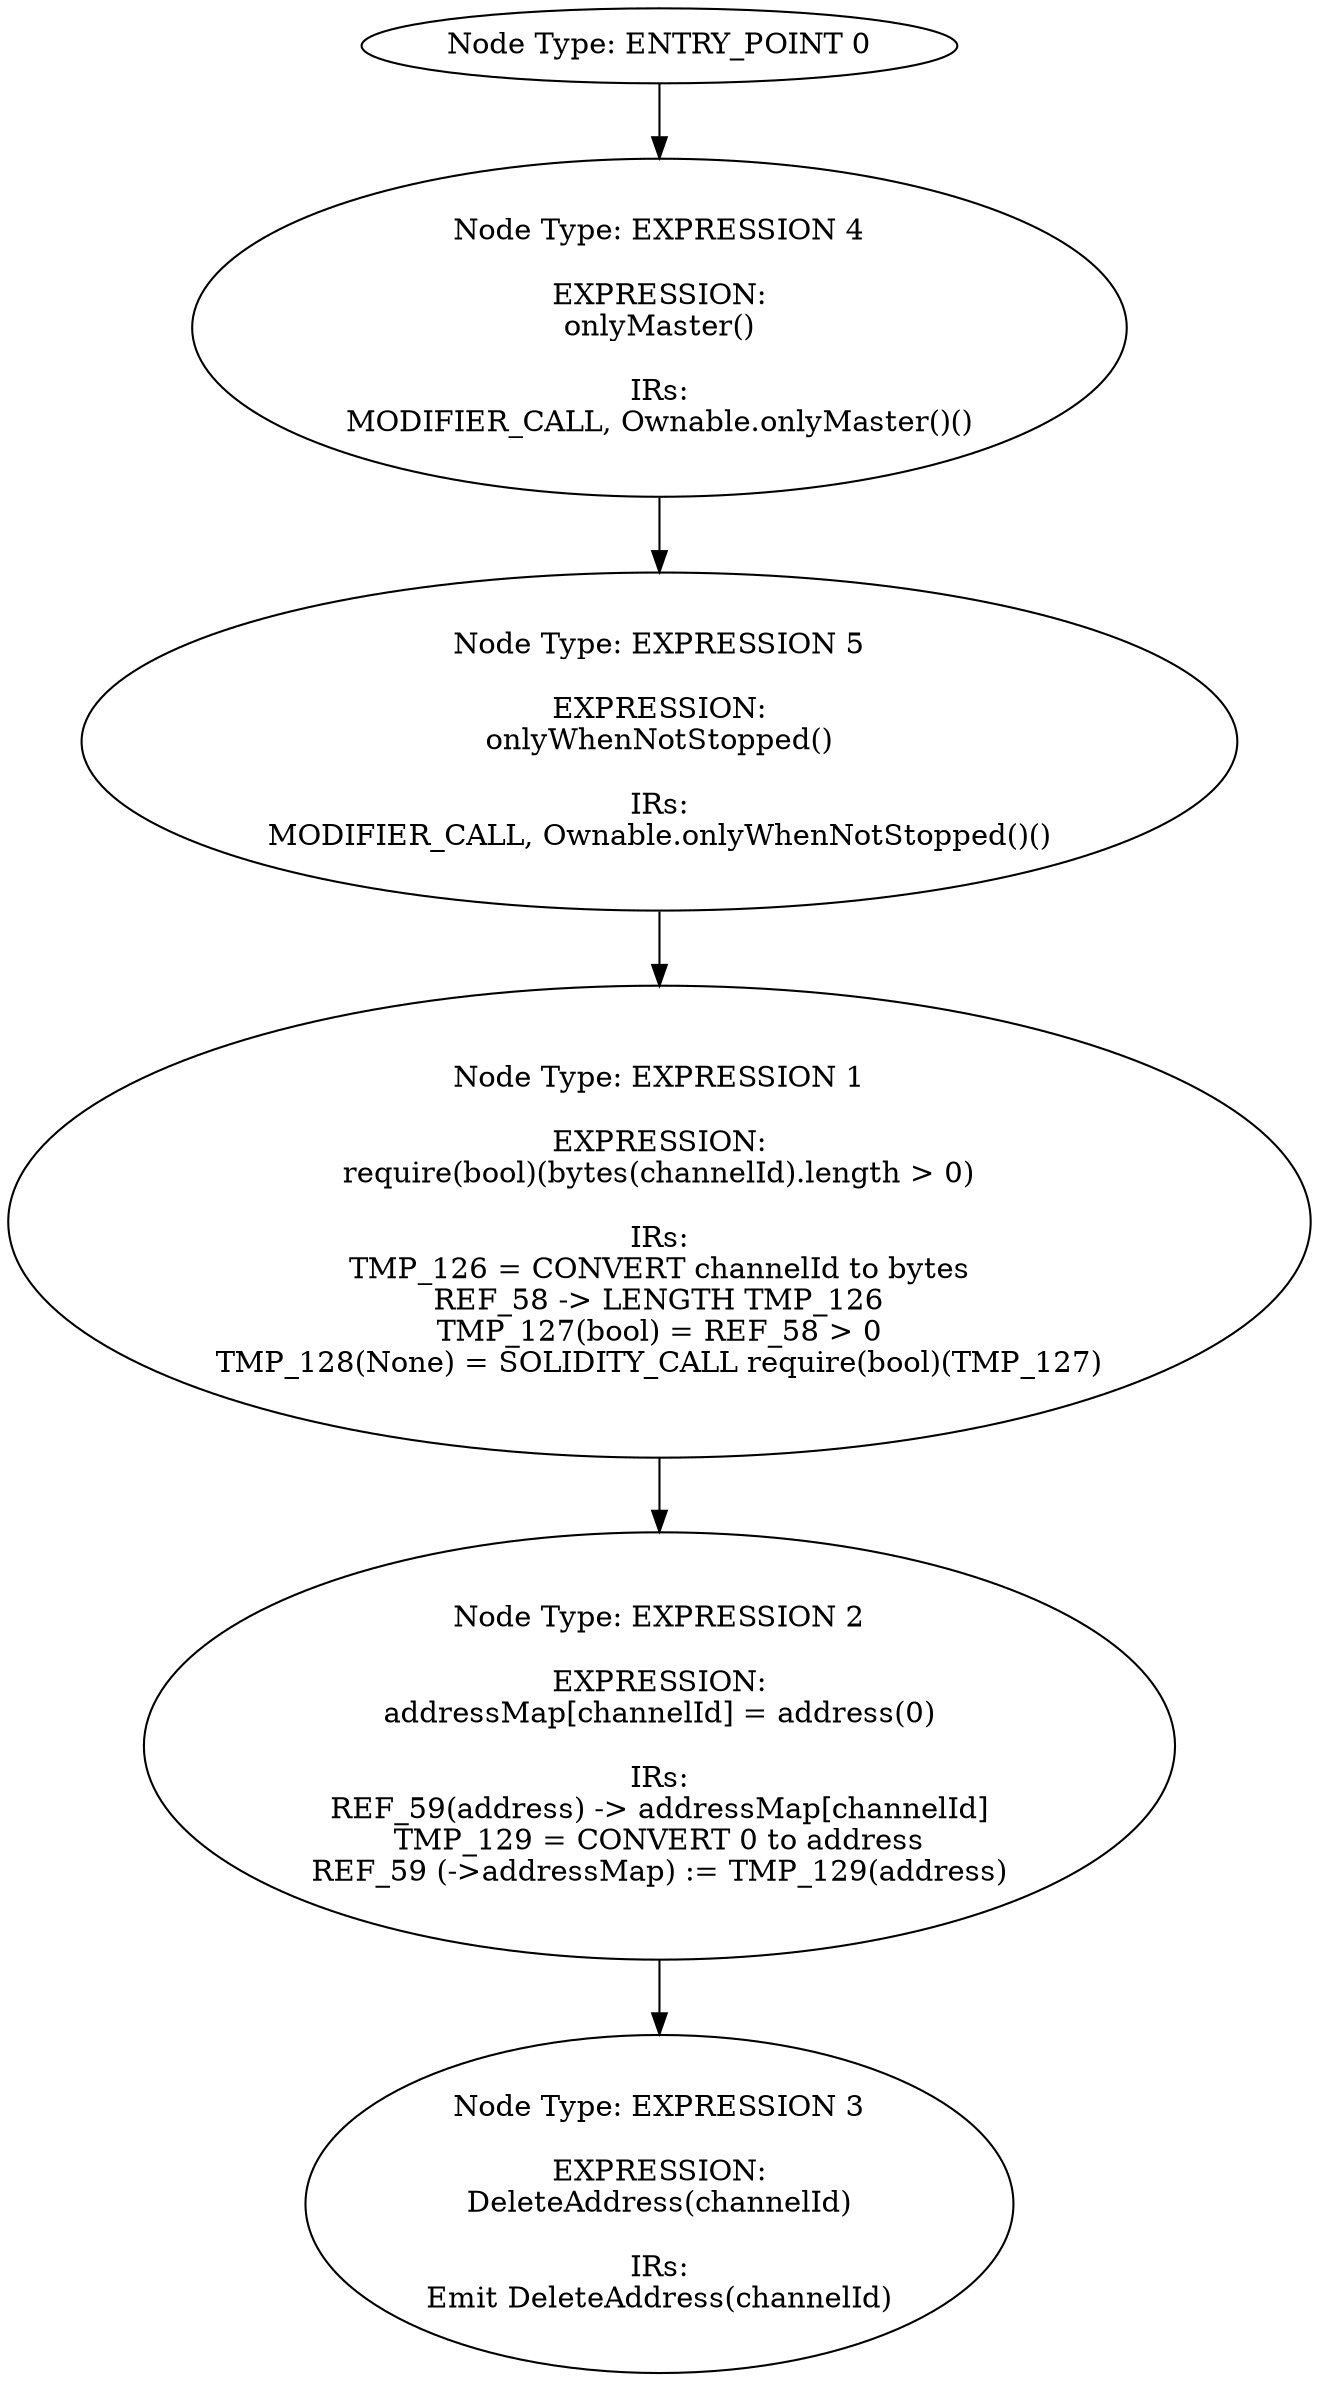 digraph{
0[label="Node Type: ENTRY_POINT 0
"];
0->4;
1[label="Node Type: EXPRESSION 1

EXPRESSION:
require(bool)(bytes(channelId).length > 0)

IRs:
TMP_126 = CONVERT channelId to bytes
REF_58 -> LENGTH TMP_126
TMP_127(bool) = REF_58 > 0
TMP_128(None) = SOLIDITY_CALL require(bool)(TMP_127)"];
1->2;
2[label="Node Type: EXPRESSION 2

EXPRESSION:
addressMap[channelId] = address(0)

IRs:
REF_59(address) -> addressMap[channelId]
TMP_129 = CONVERT 0 to address
REF_59 (->addressMap) := TMP_129(address)"];
2->3;
3[label="Node Type: EXPRESSION 3

EXPRESSION:
DeleteAddress(channelId)

IRs:
Emit DeleteAddress(channelId)"];
4[label="Node Type: EXPRESSION 4

EXPRESSION:
onlyMaster()

IRs:
MODIFIER_CALL, Ownable.onlyMaster()()"];
4->5;
5[label="Node Type: EXPRESSION 5

EXPRESSION:
onlyWhenNotStopped()

IRs:
MODIFIER_CALL, Ownable.onlyWhenNotStopped()()"];
5->1;
}
